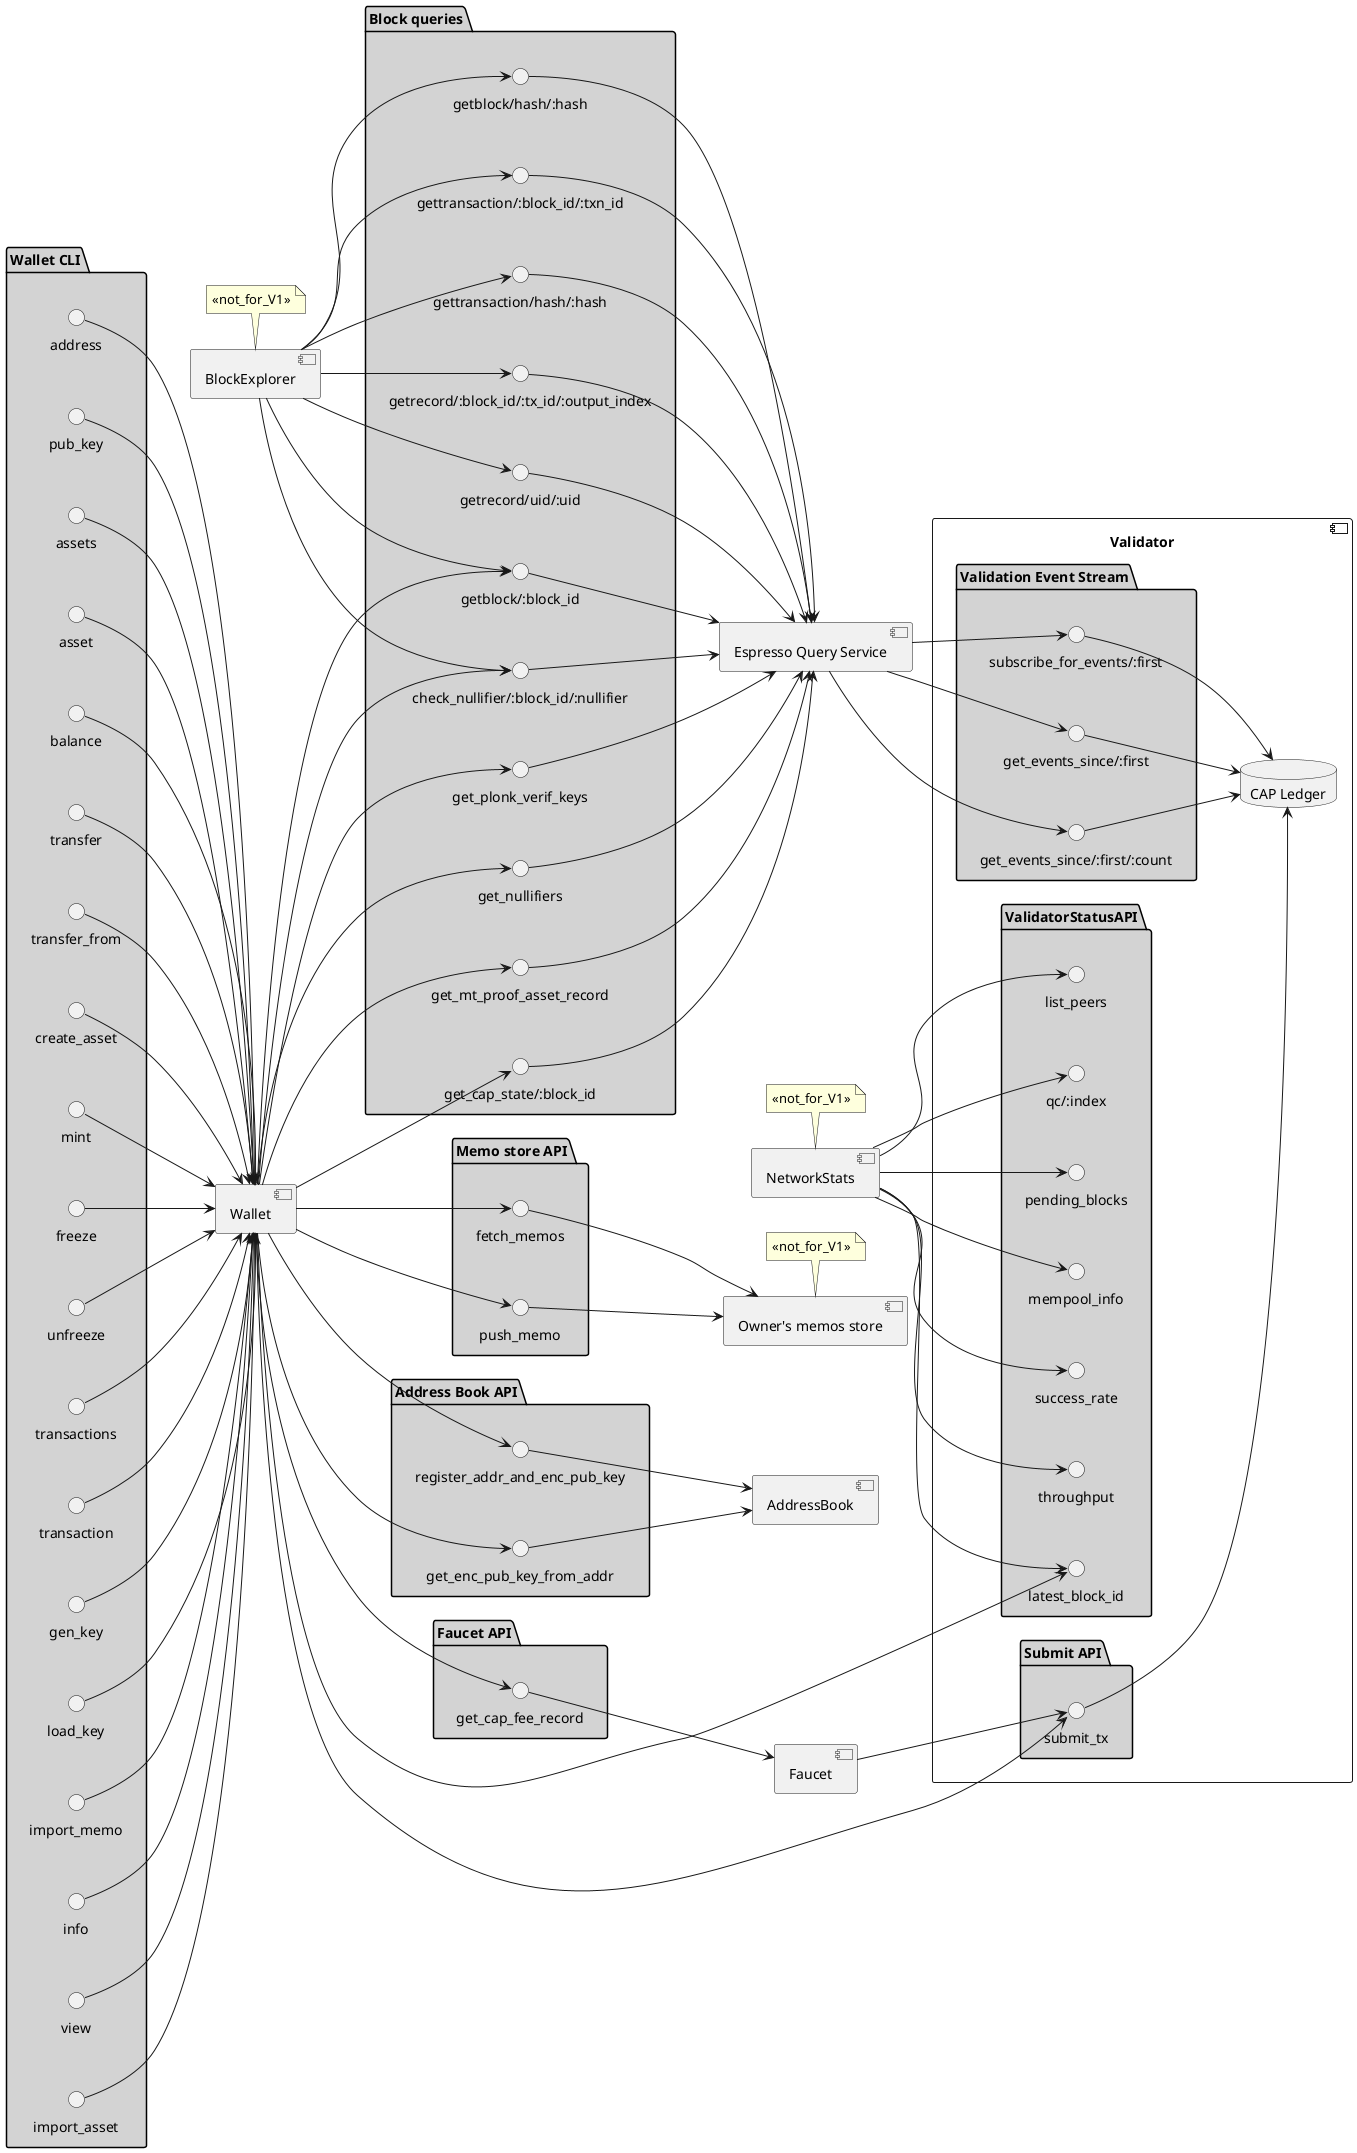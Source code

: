 @startuml

component "Wallet" as Wallet
left to right direction

package "Wallet CLI" #lightgray {
    address --> Wallet
    pub_key --> Wallet
    assets --> Wallet
    asset --> Wallet
    balance --> Wallet
    transfer --> Wallet
    transfer_from --> Wallet
    create_asset --> Wallet
    mint --> Wallet
    freeze --> Wallet
    unfreeze --> Wallet
    transactions --> Wallet
    transaction --> Wallet
    gen_key --> Wallet
    load_key --> Wallet
    import_memo --> Wallet
    info --> Wallet
    view --> Wallet
    import_asset --> Wallet
}

component "Espresso Query Service" as EsQS
component BlockExplorer as BE
note top of BE: <<not_for_V1>>

component NetworkStats as NS
note top of NS: <<not_for_V1>>

[Owner's memos store] as OMS
note top of OMS: <<not_for_V1>>
package "Memo store API" #lightgray {
    interface fetch_memos
    interface push_memo
    fetch_memos --> OMS
    push_memo --> OMS
}

[AddressBook] as AB
package "Address Book API" #lightgray {
    interface register_addr_and_enc_pub_key
    interface get_enc_pub_key_from_addr
    register_addr_and_enc_pub_key --> AB
    get_enc_pub_key_from_addr --> AB
}

[Faucet] as F
package "Faucet API" #lightgray {
    get_cap_fee_record --> F
}

package "Block queries" as BQ #lightgray {
    interface "getblock/:block_id" as get_block_block_id
    interface  "getblock/hash/:hash" as get_block_hash
    interface  "gettransaction/:block_id/:txn_id" as get_transaction_block_id_tx_id
    interface "gettransaction/hash/:hash" as get_transaction_hash
    interface "getrecord/:block_id/:tx_id/:output_index" as get_record_block_id_tx_id_output_index
    interface "getrecord/uid/:uid" as get_record_uid
    interface "check_nullifier/:block_id/:nullifier" as check_nullifier_block_id_nullifier
    interface "get_cap_state/:block_id" as get_cap_state_block_id

    get_block_block_id --> EsQS
    get_block_hash --> EsQS
    get_transaction_block_id_tx_id --> EsQS
    get_transaction_hash --> EsQS
    get_record_block_id_tx_id_output_index --> EsQS
    get_record_uid --> EsQS
    check_nullifier_block_id_nullifier --> EsQS

    get_cap_state_block_id --> EsQS
    get_plonk_verif_keys --> EsQS
    get_nullifiers --> EsQS
    get_mt_proof_asset_record --> EsQS

}

component Validator #white {

    package "Submit API" #lightgray {
        interface submit_tx
    }

    package ValidatorStatusAPI #lightgray {
        interface list_peers
        interface "qc/:index" as qc_index
        interface "pending_blocks"
        interface latest_block_id
        interface mempool_info
        interface success_rate
        interface throughput
    }

    package "Validation Event Stream" as VES #lightgray {
        interface "subscribe_for_events/:first" as sus_events_first
        interface  "get_events_since/:first" as get_events_since_first
        interface  "get_events_since/:first/:count" as get_events_since_first_count
    }

    database "CAP Ledger" as CAPLedger{
        submit_tx --> CAPLedger
    }

    sus_events_first --> CAPLedger
    get_events_since_first --> CAPLedger
    get_events_since_first_count --> CAPLedger
}

Wallet --> fetch_memos
Wallet --> submit_tx
Wallet --> push_memo
Wallet --> get_mt_proof_asset_record
Wallet --> register_addr_and_enc_pub_key
Wallet --> get_enc_pub_key_from_addr
Wallet --> get_cap_state_block_id
Wallet --> get_plonk_verif_keys
Wallet --> get_cap_fee_record
Wallet --> get_nullifiers
Wallet --> get_block_block_id
Wallet --> check_nullifier_block_id_nullifier
Wallet --> latest_block_id

BE --> get_block_block_id
BE --> get_block_hash
BE --> get_transaction_block_id_tx_id
BE --> get_transaction_hash
BE --> get_record_block_id_tx_id_output_index
BE --> get_record_uid
BE --> check_nullifier_block_id_nullifier

NS --> list_peers
NS --> qc_index
NS --> latest_block_id
NS --> pending_blocks
NS --> mempool_info
NS --> success_rate
NS --> throughput

EsQS --> sus_events_first
EsQS --> get_events_since_first
EsQS --> get_events_since_first_count

F --> submit_tx

@enduml
